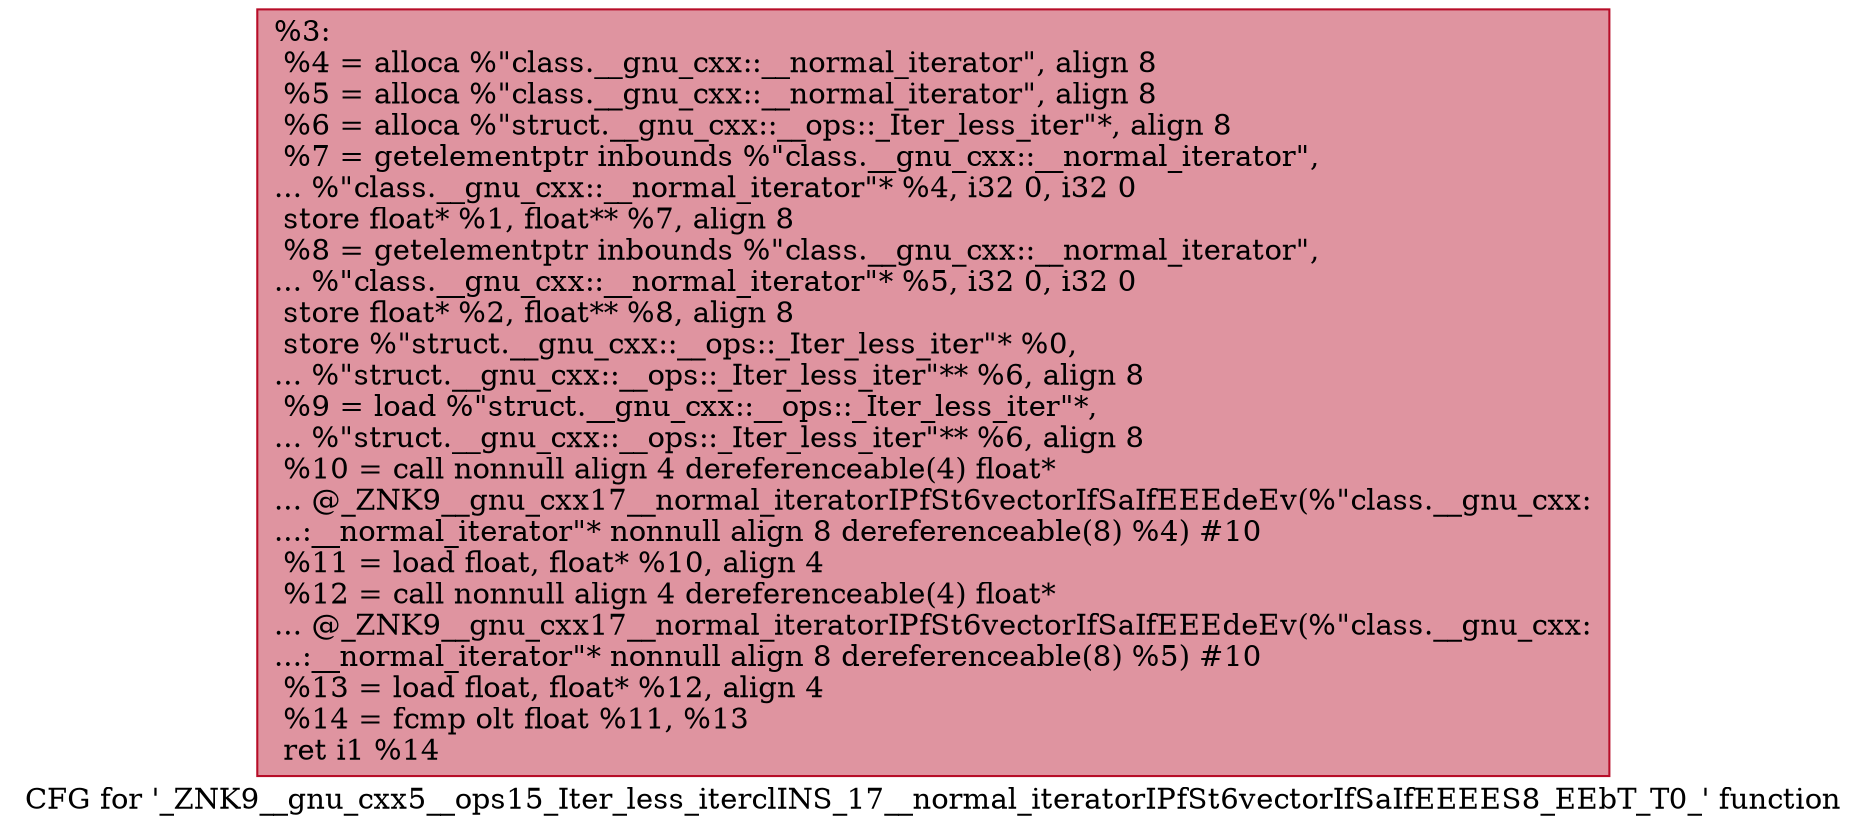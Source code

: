 digraph "CFG for '_ZNK9__gnu_cxx5__ops15_Iter_less_iterclINS_17__normal_iteratorIPfSt6vectorIfSaIfEEEES8_EEbT_T0_' function" {
	label="CFG for '_ZNK9__gnu_cxx5__ops15_Iter_less_iterclINS_17__normal_iteratorIPfSt6vectorIfSaIfEEEES8_EEbT_T0_' function";

	Node0x559354729150 [shape=record,color="#b70d28ff", style=filled, fillcolor="#b70d2870",label="{%3:\l  %4 = alloca %\"class.__gnu_cxx::__normal_iterator\", align 8\l  %5 = alloca %\"class.__gnu_cxx::__normal_iterator\", align 8\l  %6 = alloca %\"struct.__gnu_cxx::__ops::_Iter_less_iter\"*, align 8\l  %7 = getelementptr inbounds %\"class.__gnu_cxx::__normal_iterator\",\l... %\"class.__gnu_cxx::__normal_iterator\"* %4, i32 0, i32 0\l  store float* %1, float** %7, align 8\l  %8 = getelementptr inbounds %\"class.__gnu_cxx::__normal_iterator\",\l... %\"class.__gnu_cxx::__normal_iterator\"* %5, i32 0, i32 0\l  store float* %2, float** %8, align 8\l  store %\"struct.__gnu_cxx::__ops::_Iter_less_iter\"* %0,\l... %\"struct.__gnu_cxx::__ops::_Iter_less_iter\"** %6, align 8\l  %9 = load %\"struct.__gnu_cxx::__ops::_Iter_less_iter\"*,\l... %\"struct.__gnu_cxx::__ops::_Iter_less_iter\"** %6, align 8\l  %10 = call nonnull align 4 dereferenceable(4) float*\l... @_ZNK9__gnu_cxx17__normal_iteratorIPfSt6vectorIfSaIfEEEdeEv(%\"class.__gnu_cxx:\l...:__normal_iterator\"* nonnull align 8 dereferenceable(8) %4) #10\l  %11 = load float, float* %10, align 4\l  %12 = call nonnull align 4 dereferenceable(4) float*\l... @_ZNK9__gnu_cxx17__normal_iteratorIPfSt6vectorIfSaIfEEEdeEv(%\"class.__gnu_cxx:\l...:__normal_iterator\"* nonnull align 8 dereferenceable(8) %5) #10\l  %13 = load float, float* %12, align 4\l  %14 = fcmp olt float %11, %13\l  ret i1 %14\l}"];
}

